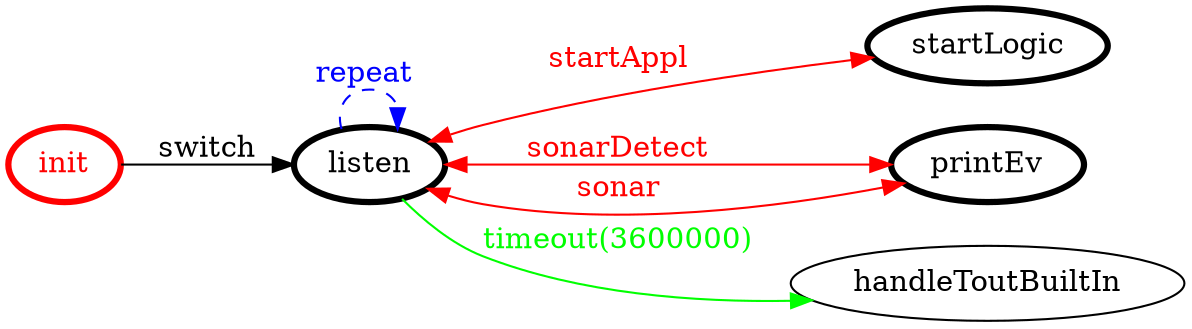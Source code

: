 /*
*
* A GraphViz DOT FSM description 
* Please use a GraphViz visualizer (like http://www.webgraphviz.com)
*  
*/

digraph finite_state_machine {
	rankdir=LR
	size="8,5"
	
	init [ color = red ][ fontcolor = red ][ penwidth = 3 ]
	startLogic [ color = black ][ fontcolor = black ][ penwidth = 3 ]
	printEv [ color = black ][ fontcolor = black ][ penwidth = 3 ]
	listen [ color = black ][ fontcolor = black ][ penwidth = 3 ]
	
	listen -> listen [ label = "repeat "][ style = dashed ][ color = blue ][ fontcolor = blue ]
	listen -> printEv [ label = "sonarDetect" ][ color = red ][ fontcolor = red ][ dir = both ]
	init -> listen [ label = "switch" ][ color = black ][ fontcolor = black ]
	listen -> printEv [ label = "sonar" ][ color = red ][ fontcolor = red ][ dir = both ]
	listen -> startLogic [ label = "startAppl" ][ color = red ][ fontcolor = red ][ dir = both ]
	listen -> handleToutBuiltIn [ label = "timeout(3600000)" ][ color = green ][ fontcolor = green ]
}
